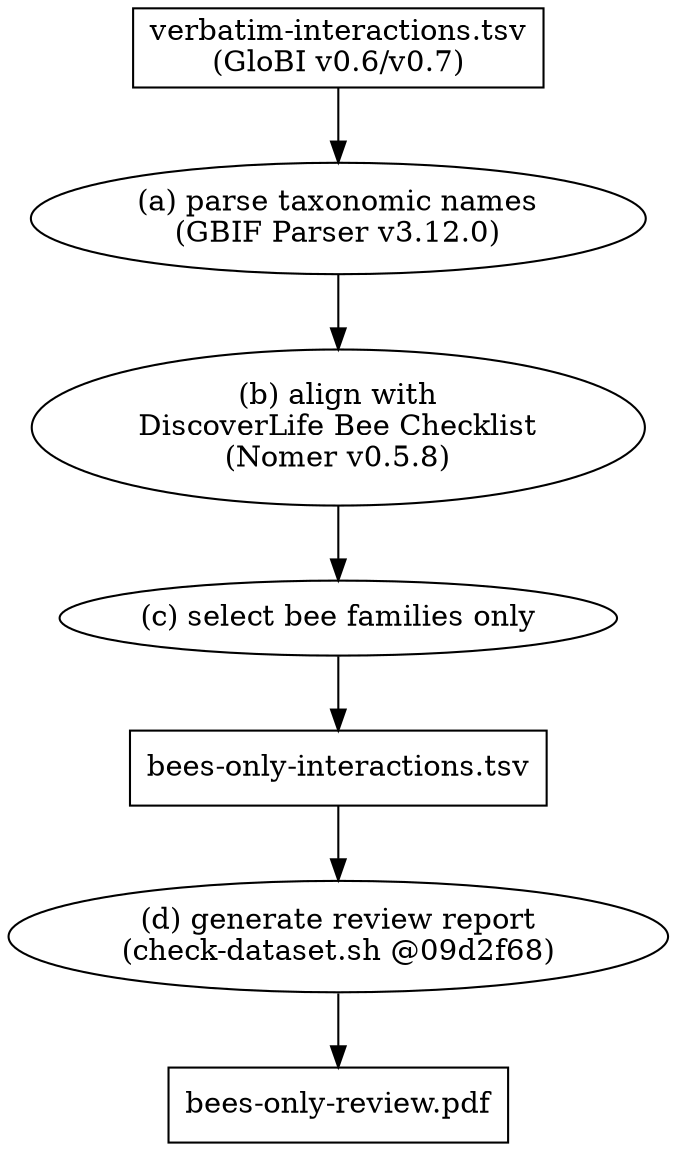 digraph bees_only {

  interactions [label="verbatim-interactions.tsv\n(GloBI v0.6/v0.7)", shape=box];
  parse [label="(a) parse taxonomic names\n(GBIF Parser v3.12.0)"];
  align [label="(b) align with\nDiscoverLife Bee Checklist\n(Nomer v0.5.8)"];
  select [label="(c) select bee families only"];
  bees_only_interactions [label="bees-only-interactions.tsv", shape=box]; 
  review [label="(d) generate review report\n(check-dataset.sh @09d2f68)"]; 
  review_report [label="bees-only-review.pdf", shape=box]; 

  interactions -> parse -> align -> select-> bees_only_interactions -> review -> review_report;
}
